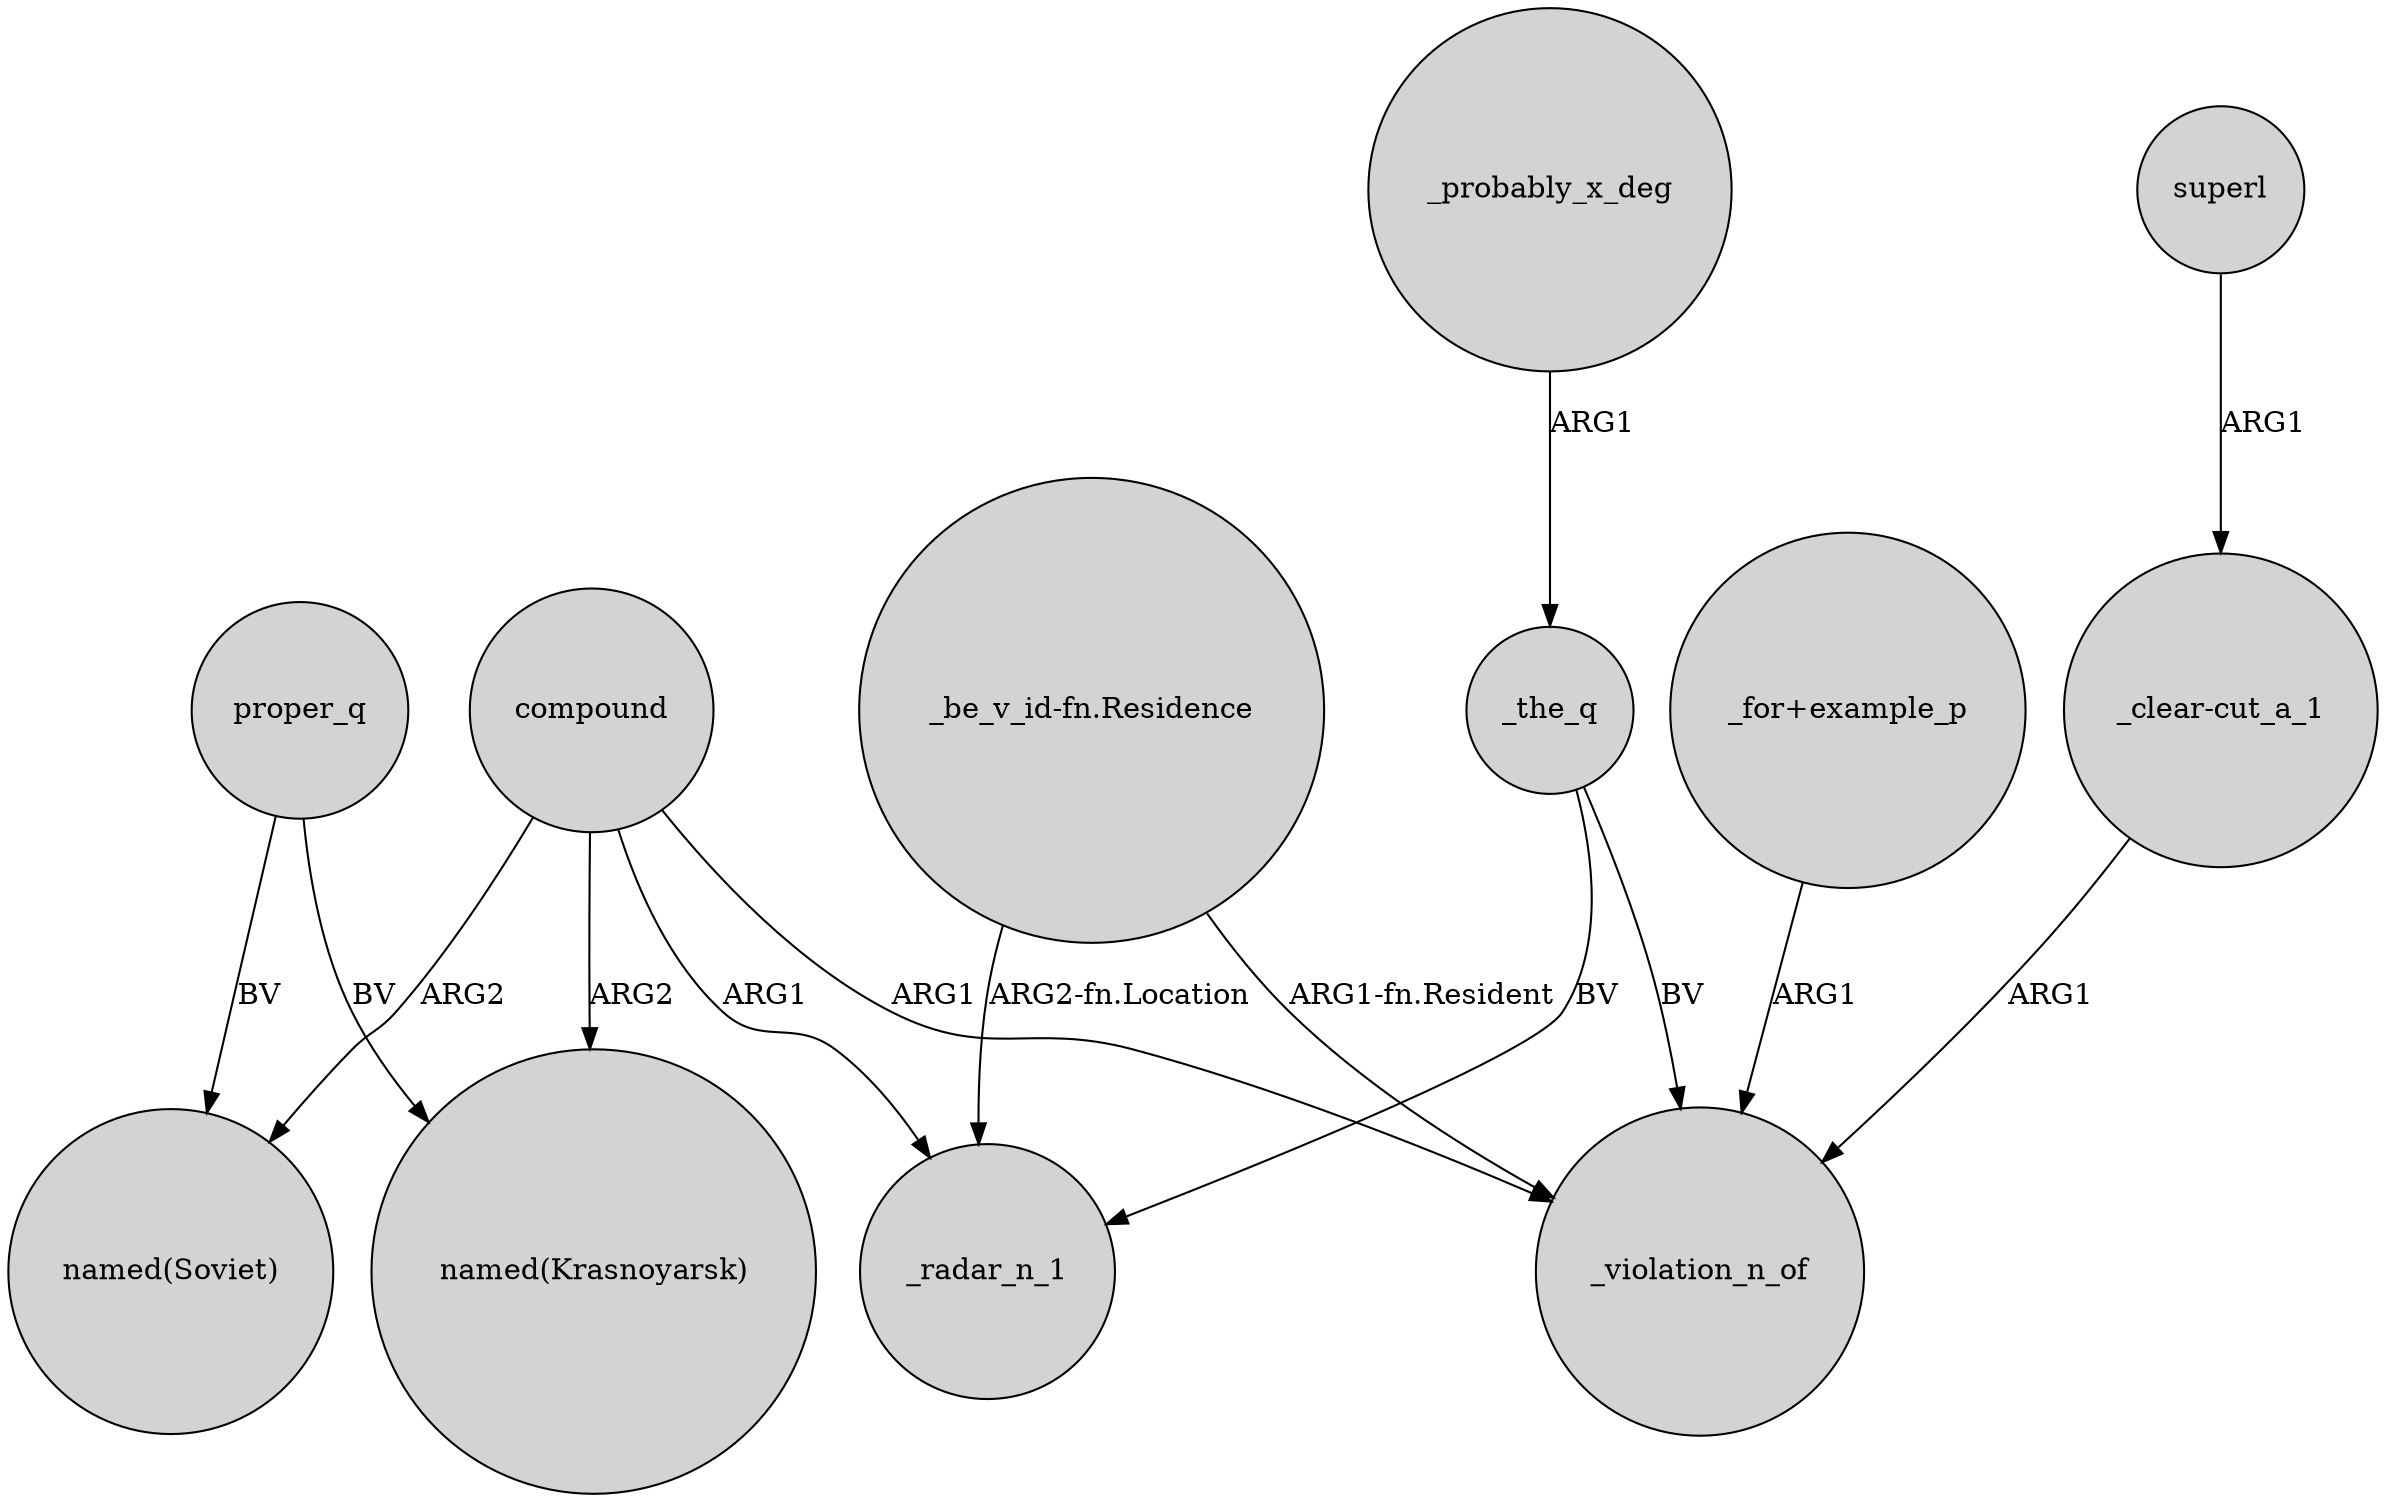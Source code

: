 digraph {
	node [shape=circle style=filled]
	proper_q -> "named(Krasnoyarsk)" [label=BV]
	_the_q -> _violation_n_of [label=BV]
	superl -> "_clear-cut_a_1" [label=ARG1]
	"_clear-cut_a_1" -> _violation_n_of [label=ARG1]
	compound -> _violation_n_of [label=ARG1]
	compound -> _radar_n_1 [label=ARG1]
	"_be_v_id-fn.Residence" -> _radar_n_1 [label="ARG2-fn.Location"]
	"_for+example_p" -> _violation_n_of [label=ARG1]
	compound -> "named(Soviet)" [label=ARG2]
	proper_q -> "named(Soviet)" [label=BV]
	_probably_x_deg -> _the_q [label=ARG1]
	compound -> "named(Krasnoyarsk)" [label=ARG2]
	"_be_v_id-fn.Residence" -> _violation_n_of [label="ARG1-fn.Resident"]
	_the_q -> _radar_n_1 [label=BV]
}
